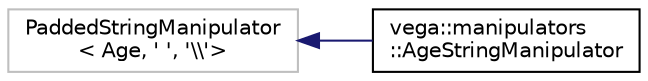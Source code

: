 digraph "Graphical Class Hierarchy"
{
  edge [fontname="Helvetica",fontsize="10",labelfontname="Helvetica",labelfontsize="10"];
  node [fontname="Helvetica",fontsize="10",shape=record];
  rankdir="LR";
  Node85 [label="PaddedStringManipulator\l\< Age, ' ', '\\\\'\>",height=0.2,width=0.4,color="grey75", fillcolor="white", style="filled"];
  Node85 -> Node0 [dir="back",color="midnightblue",fontsize="10",style="solid",fontname="Helvetica"];
  Node0 [label="vega::manipulators\l::AgeStringManipulator",height=0.2,width=0.4,color="black", fillcolor="white", style="filled",URL="$classvega_1_1manipulators_1_1AgeStringManipulator.html"];
}
